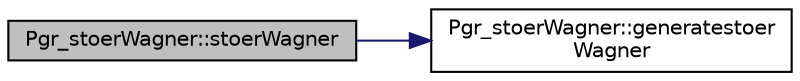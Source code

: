 digraph "Pgr_stoerWagner::stoerWagner"
{
  edge [fontname="Helvetica",fontsize="10",labelfontname="Helvetica",labelfontsize="10"];
  node [fontname="Helvetica",fontsize="10",shape=record];
  rankdir="LR";
  Node1 [label="Pgr_stoerWagner::stoerWagner",height=0.2,width=0.4,color="black", fillcolor="grey75", style="filled", fontcolor="black"];
  Node1 -> Node2 [color="midnightblue",fontsize="10",style="solid",fontname="Helvetica"];
  Node2 [label="Pgr_stoerWagner::generatestoer\lWagner",height=0.2,width=0.4,color="black", fillcolor="white", style="filled",URL="$classPgr__stoerWagner.html#a9e0d34864e9b768c48e5f8f6f951f819"];
}
